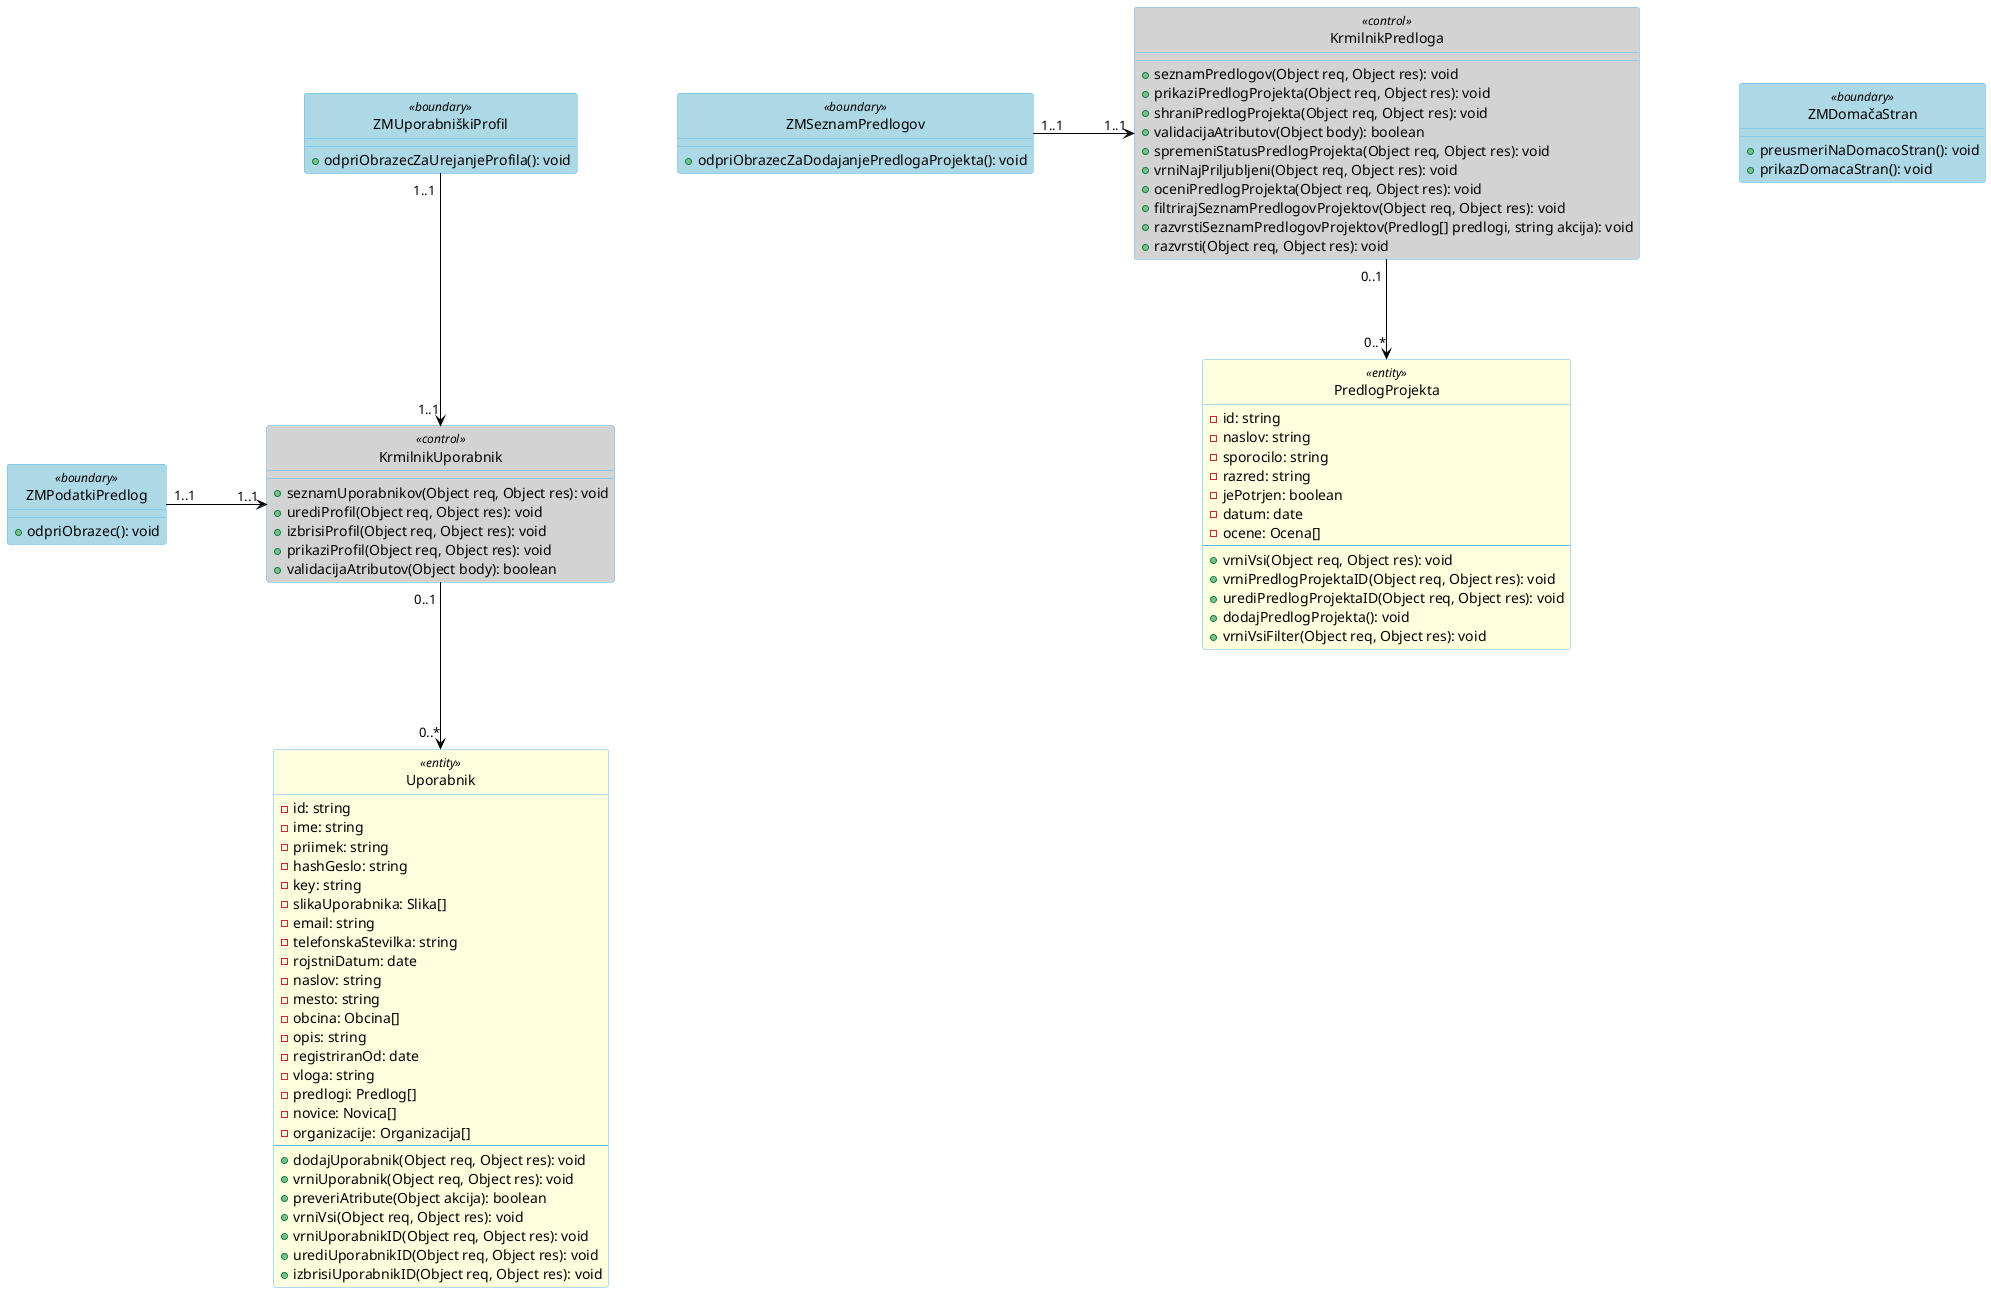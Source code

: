 @startuml
skinparam Class {
  backgroundColor white
  borderColor #5FB8EC
  arrowColor black
}
skinparam linetype ortho
skinparam backgroundcolor transparent
skinparam nodesep 100
skinparam ranksep 100
hide circle

Class "ZMPodatkiPredlog" as ZMPodatkiPredlog <<boundary>> #lightBlue {
 +odpriObrazec(): void
}

Class "ZMSeznamPredlogov" as ZMSeznamPredlogov <<boundary>> #lightBlue {
  +odpriObrazecZaDodajanjePredlogaProjekta(): void
}

Class "ZMUporabniškiProfil" as ZMUporabniskiProfil <<boundary>> #lightBlue {
  +odpriObrazecZaUrejanjeProfila(): void
}

Class "ZMDomačaStran" as ZMDomacaStran <<boundary>> #lightBlue {
  +preusmeriNaDomacoStran(): void
  +prikazDomacaStran(): void
}

Class "KrmilnikUporabnik" as KrmilnikUporabnik <<control>> #lightGray {
  +seznamUporabnikov(Object req, Object res): void
  +urediProfil(Object req, Object res): void
  +izbrisiProfil(Object req, Object res): void
  +prikaziProfil(Object req, Object res): void
  +validacijaAtributov(Object body): boolean
}

Class "KrmilnikPredloga" as KrmilnikPredloga <<control>> #lightGray {
  +seznamPredlogov(Object req, Object res): void
  +prikaziPredlogProjekta(Object req, Object res): void
  +shraniPredlogProjekta(Object req, Object res): void
  +validacijaAtributov(Object body): boolean
  +spremeniStatusPredlogProjekta(Object req, Object res): void
  +vrniNajPriljubljeni(Object req, Object res): void
  +oceniPredlogProjekta(Object req, Object res): void
  +filtrirajSeznamPredlogovProjektov(Object req, Object res): void
  +razvrstiSeznamPredlogovProjektov(Predlog[] predlogi, string akcija): void
  +razvrsti(Object req, Object res): void
}


Class "Uporabnik" as Uporabnik <<entity>> #lightYellow {
  -id: string
  -ime: string
  -priimek: string
  -hashGeslo: string
  -key: string
  -slikaUporabnika: Slika[]
  -email: string
  -telefonskaStevilka: string
  -rojstniDatum: date
  -naslov: string
  -mesto: string
  -obcina: Obcina[]
  -opis: string
  -registriranOd: date
  -vloga: string
  -predlogi: Predlog[]
  -novice: Novica[]
  -organizacije: Organizacija[]
  --
  +dodajUporabnik(Object req, Object res): void
  +vrniUporabnik(Object req, Object res): void
  +preveriAtribute(Object akcija): boolean
  +vrniVsi(Object req, Object res): void
  +vrniUporabnikID(Object req, Object res): void
  +urediUporabnikID(Object req, Object res): void
  +izbrisiUporabnikID(Object req, Object res): void
}
Class "PredlogProjekta" as PredlogProjekta <<entity>> #lightYellow {
  -id: string
  -naslov: string
  -sporocilo: string
  -razred: string
  -jePotrjen: boolean
  -datum: date
  -ocene: Ocena[]
  --
  +vrniVsi(Object req, Object res): void
  +vrniPredlogProjektaID(Object req, Object res): void
  +urediPredlogProjektaID(Object req, Object res): void
  +dodajPredlogProjekta(): void
  +vrniVsiFilter(Object req, Object res): void
}

ZMPodatkiPredlog "1..1 " -right-> "     1..1" KrmilnikUporabnik
ZMSeznamPredlogov "1..1 " -right-> "     1..1" KrmilnikPredloga
ZMUporabniskiProfil "1..1 " -down-> "     1..1" KrmilnikUporabnik
KrmilnikUporabnik "0..1 " -down-> "     0..*" Uporabnik
KrmilnikPredloga "0..1 " -down-> "     0..*" PredlogProjekta
@enduml